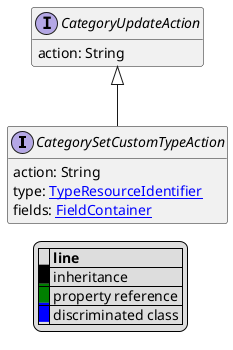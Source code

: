 @startuml

hide empty fields
hide empty methods
legend
|= |= line |
|<back:black>   </back>| inheritance |
|<back:green>   </back>| property reference |
|<back:blue>   </back>| discriminated class |
endlegend
interface CategorySetCustomTypeAction [[CategorySetCustomTypeAction.svg]] extends CategoryUpdateAction {
    action: String
    type: [[TypeResourceIdentifier.svg TypeResourceIdentifier]]
    fields: [[FieldContainer.svg FieldContainer]]
}
interface CategoryUpdateAction [[CategoryUpdateAction.svg]]  {
    action: String
}





@enduml
